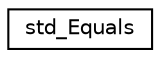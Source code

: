 digraph "Graphical Class Hierarchy"
{
  edge [fontname="Helvetica",fontsize="10",labelfontname="Helvetica",labelfontsize="10"];
  node [fontname="Helvetica",fontsize="10",shape=record];
  rankdir="LR";
  Node0 [label="std_Equals",height=0.2,width=0.4,color="black", fillcolor="white", style="filled",URL="$structaworx_1_1lib_1_1boxing_1_1std__Equals.html"];
}
